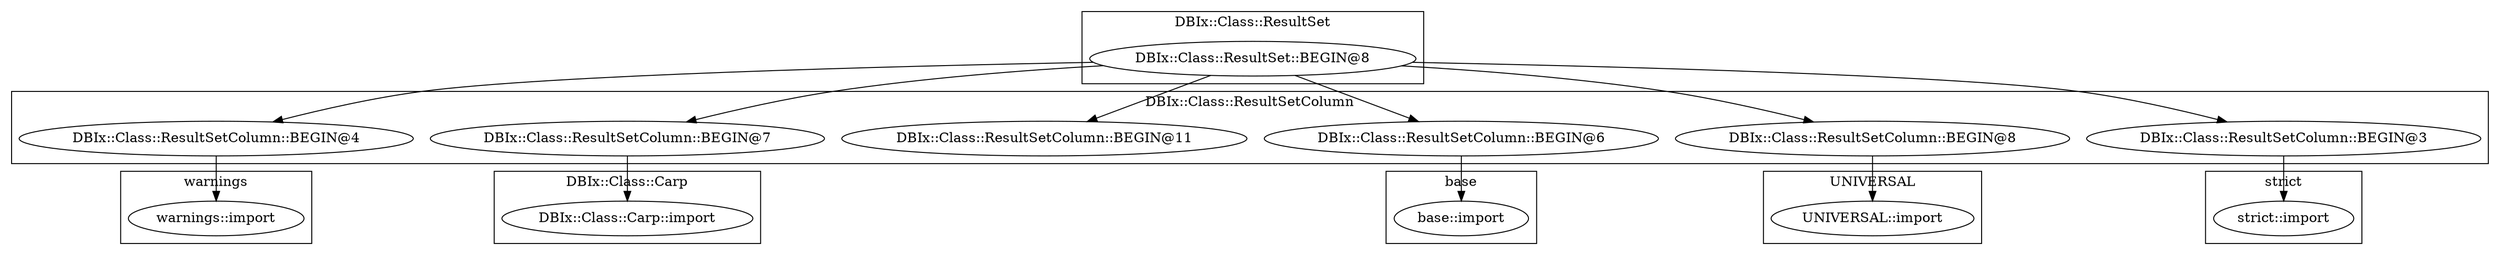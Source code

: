 digraph {
graph [overlap=false]
subgraph cluster_DBIx_Class_Carp {
	label="DBIx::Class::Carp";
	"DBIx::Class::Carp::import";
}
subgraph cluster_DBIx_Class_ResultSetColumn {
	label="DBIx::Class::ResultSetColumn";
	"DBIx::Class::ResultSetColumn::BEGIN@4";
	"DBIx::Class::ResultSetColumn::BEGIN@7";
	"DBIx::Class::ResultSetColumn::BEGIN@6";
	"DBIx::Class::ResultSetColumn::BEGIN@11";
	"DBIx::Class::ResultSetColumn::BEGIN@8";
	"DBIx::Class::ResultSetColumn::BEGIN@3";
}
subgraph cluster_DBIx_Class_ResultSet {
	label="DBIx::Class::ResultSet";
	"DBIx::Class::ResultSet::BEGIN@8";
}
subgraph cluster_UNIVERSAL {
	label="UNIVERSAL";
	"UNIVERSAL::import";
}
subgraph cluster_warnings {
	label="warnings";
	"warnings::import";
}
subgraph cluster_base {
	label="base";
	"base::import";
}
subgraph cluster_strict {
	label="strict";
	"strict::import";
}
"DBIx::Class::ResultSet::BEGIN@8" -> "DBIx::Class::ResultSetColumn::BEGIN@6";
"DBIx::Class::ResultSet::BEGIN@8" -> "DBIx::Class::ResultSetColumn::BEGIN@4";
"DBIx::Class::ResultSetColumn::BEGIN@8" -> "UNIVERSAL::import";
"DBIx::Class::ResultSetColumn::BEGIN@3" -> "strict::import";
"DBIx::Class::ResultSet::BEGIN@8" -> "DBIx::Class::ResultSetColumn::BEGIN@8";
"DBIx::Class::ResultSetColumn::BEGIN@6" -> "base::import";
"DBIx::Class::ResultSet::BEGIN@8" -> "DBIx::Class::ResultSetColumn::BEGIN@7";
"DBIx::Class::ResultSetColumn::BEGIN@4" -> "warnings::import";
"DBIx::Class::ResultSetColumn::BEGIN@7" -> "DBIx::Class::Carp::import";
"DBIx::Class::ResultSet::BEGIN@8" -> "DBIx::Class::ResultSetColumn::BEGIN@3";
"DBIx::Class::ResultSet::BEGIN@8" -> "DBIx::Class::ResultSetColumn::BEGIN@11";
}
